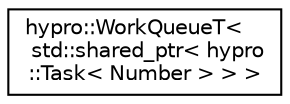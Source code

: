 digraph "Graphical Class Hierarchy"
{
  edge [fontname="Helvetica",fontsize="10",labelfontname="Helvetica",labelfontsize="10"];
  node [fontname="Helvetica",fontsize="10",shape=record];
  rankdir="LR";
  Node1 [label="hypro::WorkQueueT\<\l std::shared_ptr\< hypro\l::Task\< Number \> \> \>",height=0.2,width=0.4,color="black", fillcolor="white", style="filled",URL="$classhypro_1_1WorkQueueT.html"];
}
